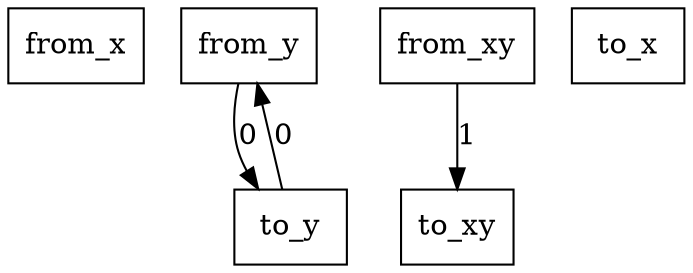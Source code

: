 digraph {
    graph [rankdir=TB
          ,bgcolor=transparent];
    node [shape=box
         ,fillcolor=white
         ,style=filled];
    0 [label=<from_x>];
    1 [label=<from_y>];
    2 [label=<from_xy>];
    3 [label=<to_x>];
    4 [label=<to_y>];
    5 [label=<to_xy>];
    1 -> 4 [label=0];
    2 -> 5 [label=1];
    4 -> 1 [label=0];
}